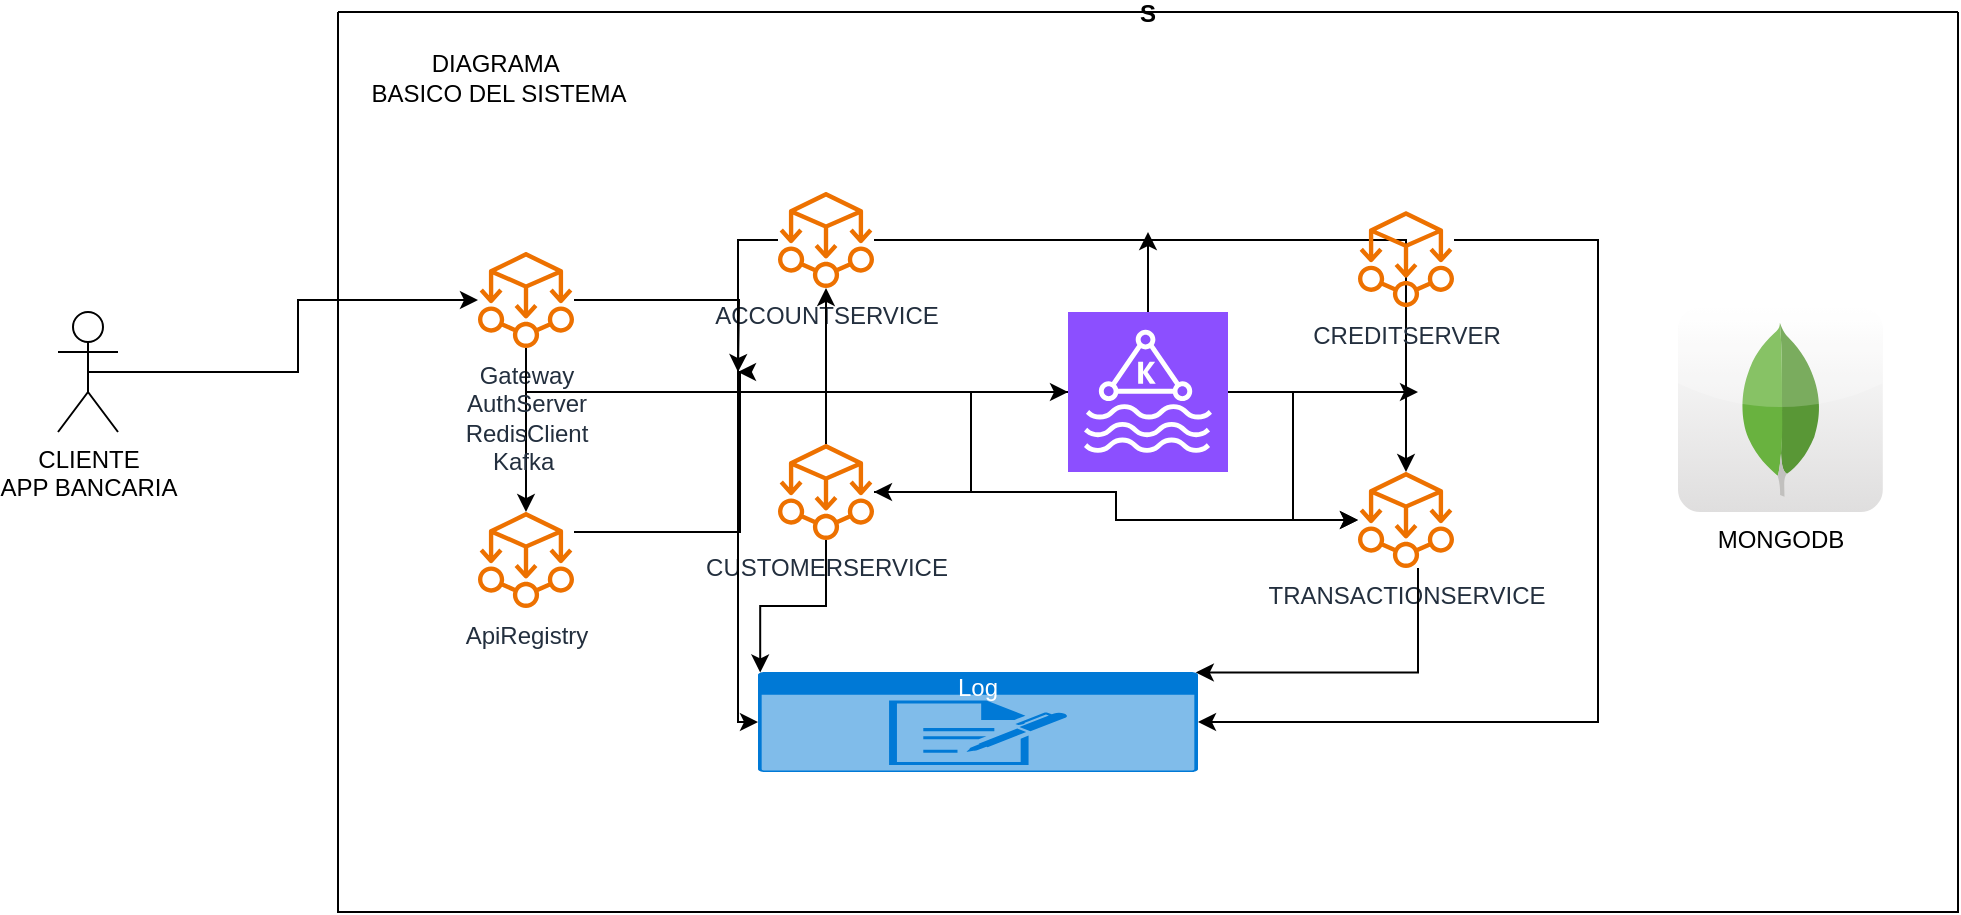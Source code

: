<mxfile version="24.7.17">
  <diagram name="Página-1" id="nYfyMHs2D9rC0miNKQ9X">
    <mxGraphModel dx="2074" dy="1204" grid="1" gridSize="10" guides="1" tooltips="1" connect="1" arrows="1" fold="1" page="1" pageScale="1" pageWidth="1169" pageHeight="827" math="0" shadow="0">
      <root>
        <mxCell id="0" />
        <mxCell id="1" parent="0" />
        <mxCell id="p3bHe5o3-1bd0Q0DaY_P-1" value="S" style="swimlane;startSize=0;" parent="1" vertex="1">
          <mxGeometry x="270" y="150" width="810" height="450" as="geometry" />
        </mxCell>
        <mxCell id="p3bHe5o3-1bd0Q0DaY_P-15" style="edgeStyle=orthogonalEdgeStyle;rounded=0;orthogonalLoop=1;jettySize=auto;html=1;" parent="p3bHe5o3-1bd0Q0DaY_P-1" source="p3bHe5o3-1bd0Q0DaY_P-4" target="p3bHe5o3-1bd0Q0DaY_P-7" edge="1">
          <mxGeometry relative="1" as="geometry" />
        </mxCell>
        <mxCell id="p3bHe5o3-1bd0Q0DaY_P-4" value="ACCOUNTSERVICE" style="sketch=0;outlineConnect=0;fontColor=#232F3E;gradientColor=none;fillColor=#ED7100;strokeColor=none;dashed=0;verticalLabelPosition=bottom;verticalAlign=top;align=center;html=1;fontSize=12;fontStyle=0;aspect=fixed;pointerEvents=1;shape=mxgraph.aws4.ec2_aws_microservice_extractor_for_net;" parent="p3bHe5o3-1bd0Q0DaY_P-1" vertex="1">
          <mxGeometry x="220" y="90" width="48" height="48" as="geometry" />
        </mxCell>
        <mxCell id="p3bHe5o3-1bd0Q0DaY_P-16" style="edgeStyle=orthogonalEdgeStyle;rounded=0;orthogonalLoop=1;jettySize=auto;html=1;" parent="p3bHe5o3-1bd0Q0DaY_P-1" source="p3bHe5o3-1bd0Q0DaY_P-5" target="p3bHe5o3-1bd0Q0DaY_P-7" edge="1">
          <mxGeometry relative="1" as="geometry" />
        </mxCell>
        <mxCell id="p3bHe5o3-1bd0Q0DaY_P-17" style="edgeStyle=orthogonalEdgeStyle;rounded=0;orthogonalLoop=1;jettySize=auto;html=1;" parent="p3bHe5o3-1bd0Q0DaY_P-1" source="p3bHe5o3-1bd0Q0DaY_P-5" target="p3bHe5o3-1bd0Q0DaY_P-4" edge="1">
          <mxGeometry relative="1" as="geometry" />
        </mxCell>
        <mxCell id="p3bHe5o3-1bd0Q0DaY_P-5" value="CUSTOMERSERVICE" style="sketch=0;outlineConnect=0;fontColor=#232F3E;gradientColor=none;fillColor=#ED7100;strokeColor=none;dashed=0;verticalLabelPosition=bottom;verticalAlign=top;align=center;html=1;fontSize=12;fontStyle=0;aspect=fixed;pointerEvents=1;shape=mxgraph.aws4.ec2_aws_microservice_extractor_for_net;" parent="p3bHe5o3-1bd0Q0DaY_P-1" vertex="1">
          <mxGeometry x="220" y="216" width="48" height="48" as="geometry" />
        </mxCell>
        <mxCell id="p3bHe5o3-1bd0Q0DaY_P-6" value="CREDITSERVER" style="sketch=0;outlineConnect=0;fontColor=#232F3E;gradientColor=none;fillColor=#ED7100;strokeColor=none;dashed=0;verticalLabelPosition=bottom;verticalAlign=top;align=center;html=1;fontSize=12;fontStyle=0;aspect=fixed;pointerEvents=1;shape=mxgraph.aws4.ec2_aws_microservice_extractor_for_net;" parent="p3bHe5o3-1bd0Q0DaY_P-1" vertex="1">
          <mxGeometry x="510" y="99.6" width="48" height="48" as="geometry" />
        </mxCell>
        <mxCell id="p3bHe5o3-1bd0Q0DaY_P-7" value="TRANSACTIONSERVICE" style="sketch=0;outlineConnect=0;fontColor=#232F3E;gradientColor=none;fillColor=#ED7100;strokeColor=none;dashed=0;verticalLabelPosition=bottom;verticalAlign=top;align=center;html=1;fontSize=12;fontStyle=0;aspect=fixed;pointerEvents=1;shape=mxgraph.aws4.ec2_aws_microservice_extractor_for_net;" parent="p3bHe5o3-1bd0Q0DaY_P-1" vertex="1">
          <mxGeometry x="510" y="230" width="48" height="48" as="geometry" />
        </mxCell>
        <mxCell id="p3bHe5o3-1bd0Q0DaY_P-9" value="Log" style="html=1;whiteSpace=wrap;strokeColor=none;fillColor=#0079D6;labelPosition=center;verticalLabelPosition=middle;verticalAlign=top;align=center;fontSize=12;outlineConnect=0;spacingTop=-6;fontColor=#FFFFFF;sketch=0;shape=mxgraph.sitemap.log;" parent="p3bHe5o3-1bd0Q0DaY_P-1" vertex="1">
          <mxGeometry x="210" y="330" width="220" height="50" as="geometry" />
        </mxCell>
        <mxCell id="p3bHe5o3-1bd0Q0DaY_P-23" style="edgeStyle=orthogonalEdgeStyle;rounded=0;orthogonalLoop=1;jettySize=auto;html=1;" parent="p3bHe5o3-1bd0Q0DaY_P-1" source="p3bHe5o3-1bd0Q0DaY_P-10" edge="1">
          <mxGeometry relative="1" as="geometry">
            <mxPoint x="200" y="180" as="targetPoint" />
          </mxGeometry>
        </mxCell>
        <mxCell id="x5yeautjOvMu38n8IGU6-2" value="" style="edgeStyle=orthogonalEdgeStyle;rounded=0;orthogonalLoop=1;jettySize=auto;html=1;" parent="p3bHe5o3-1bd0Q0DaY_P-1" source="p3bHe5o3-1bd0Q0DaY_P-10" target="x5yeautjOvMu38n8IGU6-1" edge="1">
          <mxGeometry relative="1" as="geometry" />
        </mxCell>
        <mxCell id="p3bHe5o3-1bd0Q0DaY_P-10" value="Gateway&lt;div&gt;AuthServer&lt;/div&gt;&lt;div&gt;RedisClient&lt;br&gt;Kafka&amp;nbsp;&lt;/div&gt;" style="sketch=0;outlineConnect=0;fontColor=#232F3E;gradientColor=none;fillColor=#ED7100;strokeColor=none;dashed=0;verticalLabelPosition=bottom;verticalAlign=top;align=center;html=1;fontSize=12;fontStyle=0;aspect=fixed;pointerEvents=1;shape=mxgraph.aws4.ec2_aws_microservice_extractor_for_net;" parent="p3bHe5o3-1bd0Q0DaY_P-1" vertex="1">
          <mxGeometry x="70" y="120" width="48" height="48" as="geometry" />
        </mxCell>
        <mxCell id="p3bHe5o3-1bd0Q0DaY_P-11" style="edgeStyle=orthogonalEdgeStyle;rounded=0;orthogonalLoop=1;jettySize=auto;html=1;entryX=0;entryY=0.5;entryDx=0;entryDy=0;entryPerimeter=0;" parent="p3bHe5o3-1bd0Q0DaY_P-1" source="p3bHe5o3-1bd0Q0DaY_P-4" target="p3bHe5o3-1bd0Q0DaY_P-9" edge="1">
          <mxGeometry relative="1" as="geometry">
            <Array as="points">
              <mxPoint x="200" y="114" />
              <mxPoint x="200" y="355" />
            </Array>
          </mxGeometry>
        </mxCell>
        <mxCell id="p3bHe5o3-1bd0Q0DaY_P-12" style="edgeStyle=orthogonalEdgeStyle;rounded=0;orthogonalLoop=1;jettySize=auto;html=1;entryX=0.005;entryY=0.005;entryDx=0;entryDy=0;entryPerimeter=0;" parent="p3bHe5o3-1bd0Q0DaY_P-1" source="p3bHe5o3-1bd0Q0DaY_P-5" target="p3bHe5o3-1bd0Q0DaY_P-9" edge="1">
          <mxGeometry relative="1" as="geometry" />
        </mxCell>
        <mxCell id="p3bHe5o3-1bd0Q0DaY_P-13" style="edgeStyle=orthogonalEdgeStyle;rounded=0;orthogonalLoop=1;jettySize=auto;html=1;entryX=0.995;entryY=0.005;entryDx=0;entryDy=0;entryPerimeter=0;" parent="p3bHe5o3-1bd0Q0DaY_P-1" source="p3bHe5o3-1bd0Q0DaY_P-7" target="p3bHe5o3-1bd0Q0DaY_P-9" edge="1">
          <mxGeometry relative="1" as="geometry">
            <Array as="points">
              <mxPoint x="540" y="330" />
            </Array>
          </mxGeometry>
        </mxCell>
        <mxCell id="p3bHe5o3-1bd0Q0DaY_P-14" style="edgeStyle=orthogonalEdgeStyle;rounded=0;orthogonalLoop=1;jettySize=auto;html=1;entryX=1;entryY=0.5;entryDx=0;entryDy=0;entryPerimeter=0;" parent="p3bHe5o3-1bd0Q0DaY_P-1" source="p3bHe5o3-1bd0Q0DaY_P-6" target="p3bHe5o3-1bd0Q0DaY_P-9" edge="1">
          <mxGeometry relative="1" as="geometry">
            <Array as="points">
              <mxPoint x="630" y="114" />
              <mxPoint x="630" y="355" />
            </Array>
          </mxGeometry>
        </mxCell>
        <mxCell id="XuSWelnsq-YTAtwF_0Lg-1" value="MONGODB" style="dashed=0;outlineConnect=0;html=1;align=center;labelPosition=center;verticalLabelPosition=bottom;verticalAlign=top;shape=mxgraph.webicons.mongodb;gradientColor=#DFDEDE" parent="p3bHe5o3-1bd0Q0DaY_P-1" vertex="1">
          <mxGeometry x="670" y="147.6" width="102.4" height="102.4" as="geometry" />
        </mxCell>
        <mxCell id="x5yeautjOvMu38n8IGU6-5" style="edgeStyle=orthogonalEdgeStyle;rounded=0;orthogonalLoop=1;jettySize=auto;html=1;" parent="p3bHe5o3-1bd0Q0DaY_P-1" source="x5yeautjOvMu38n8IGU6-1" edge="1">
          <mxGeometry relative="1" as="geometry">
            <mxPoint x="200" y="180" as="targetPoint" />
            <Array as="points">
              <mxPoint x="201" y="260" />
            </Array>
          </mxGeometry>
        </mxCell>
        <mxCell id="x5yeautjOvMu38n8IGU6-1" value="ApiRegistry" style="sketch=0;outlineConnect=0;fontColor=#232F3E;gradientColor=none;fillColor=#ED7100;strokeColor=none;dashed=0;verticalLabelPosition=bottom;verticalAlign=top;align=center;html=1;fontSize=12;fontStyle=0;aspect=fixed;pointerEvents=1;shape=mxgraph.aws4.ec2_aws_microservice_extractor_for_net;" parent="p3bHe5o3-1bd0Q0DaY_P-1" vertex="1">
          <mxGeometry x="70" y="250" width="48" height="48" as="geometry" />
        </mxCell>
        <mxCell id="Wk9jo4tQgAx1-QUOfoNP-4" style="edgeStyle=orthogonalEdgeStyle;rounded=0;orthogonalLoop=1;jettySize=auto;html=1;" edge="1" parent="p3bHe5o3-1bd0Q0DaY_P-1" source="Wk9jo4tQgAx1-QUOfoNP-2">
          <mxGeometry relative="1" as="geometry">
            <mxPoint x="405" y="110" as="targetPoint" />
          </mxGeometry>
        </mxCell>
        <mxCell id="Wk9jo4tQgAx1-QUOfoNP-5" style="edgeStyle=orthogonalEdgeStyle;rounded=0;orthogonalLoop=1;jettySize=auto;html=1;" edge="1" parent="p3bHe5o3-1bd0Q0DaY_P-1" source="Wk9jo4tQgAx1-QUOfoNP-2">
          <mxGeometry relative="1" as="geometry">
            <mxPoint x="540" y="190" as="targetPoint" />
          </mxGeometry>
        </mxCell>
        <mxCell id="Wk9jo4tQgAx1-QUOfoNP-6" style="edgeStyle=orthogonalEdgeStyle;rounded=0;orthogonalLoop=1;jettySize=auto;html=1;" edge="1" parent="p3bHe5o3-1bd0Q0DaY_P-1" source="Wk9jo4tQgAx1-QUOfoNP-2" target="p3bHe5o3-1bd0Q0DaY_P-5">
          <mxGeometry relative="1" as="geometry" />
        </mxCell>
        <mxCell id="Wk9jo4tQgAx1-QUOfoNP-7" style="edgeStyle=orthogonalEdgeStyle;rounded=0;orthogonalLoop=1;jettySize=auto;html=1;" edge="1" parent="p3bHe5o3-1bd0Q0DaY_P-1" source="Wk9jo4tQgAx1-QUOfoNP-2" target="p3bHe5o3-1bd0Q0DaY_P-7">
          <mxGeometry relative="1" as="geometry" />
        </mxCell>
        <mxCell id="Wk9jo4tQgAx1-QUOfoNP-2" value="" style="sketch=0;points=[[0,0,0],[0.25,0,0],[0.5,0,0],[0.75,0,0],[1,0,0],[0,1,0],[0.25,1,0],[0.5,1,0],[0.75,1,0],[1,1,0],[0,0.25,0],[0,0.5,0],[0,0.75,0],[1,0.25,0],[1,0.5,0],[1,0.75,0]];outlineConnect=0;fontColor=#232F3E;fillColor=#8C4FFF;strokeColor=#ffffff;dashed=0;verticalLabelPosition=bottom;verticalAlign=top;align=center;html=1;fontSize=12;fontStyle=0;aspect=fixed;shape=mxgraph.aws4.resourceIcon;resIcon=mxgraph.aws4.managed_streaming_for_kafka;" vertex="1" parent="p3bHe5o3-1bd0Q0DaY_P-1">
          <mxGeometry x="365" y="150" width="80" height="80" as="geometry" />
        </mxCell>
        <mxCell id="Wk9jo4tQgAx1-QUOfoNP-3" style="edgeStyle=orthogonalEdgeStyle;rounded=0;orthogonalLoop=1;jettySize=auto;html=1;entryX=0;entryY=0.5;entryDx=0;entryDy=0;entryPerimeter=0;" edge="1" parent="p3bHe5o3-1bd0Q0DaY_P-1" source="p3bHe5o3-1bd0Q0DaY_P-10" target="Wk9jo4tQgAx1-QUOfoNP-2">
          <mxGeometry relative="1" as="geometry">
            <Array as="points">
              <mxPoint x="94" y="190" />
            </Array>
          </mxGeometry>
        </mxCell>
        <mxCell id="p3bHe5o3-1bd0Q0DaY_P-3" value="CLIENTE&lt;br&gt;APP BANCARIA" style="shape=umlActor;verticalLabelPosition=bottom;verticalAlign=top;html=1;outlineConnect=0;" parent="1" vertex="1">
          <mxGeometry x="130" y="300" width="30" height="60" as="geometry" />
        </mxCell>
        <mxCell id="p3bHe5o3-1bd0Q0DaY_P-19" value="DIAGRAMA&amp;nbsp;&lt;div&gt;BASICO DEL SISTEMA&lt;/div&gt;" style="text;html=1;align=center;verticalAlign=middle;resizable=0;points=[];autosize=1;strokeColor=none;fillColor=none;" parent="1" vertex="1">
          <mxGeometry x="275" y="163" width="150" height="40" as="geometry" />
        </mxCell>
        <mxCell id="p3bHe5o3-1bd0Q0DaY_P-20" style="edgeStyle=orthogonalEdgeStyle;rounded=0;orthogonalLoop=1;jettySize=auto;html=1;exitX=0.5;exitY=0.5;exitDx=0;exitDy=0;exitPerimeter=0;" parent="1" source="p3bHe5o3-1bd0Q0DaY_P-3" target="p3bHe5o3-1bd0Q0DaY_P-10" edge="1">
          <mxGeometry relative="1" as="geometry" />
        </mxCell>
      </root>
    </mxGraphModel>
  </diagram>
</mxfile>
